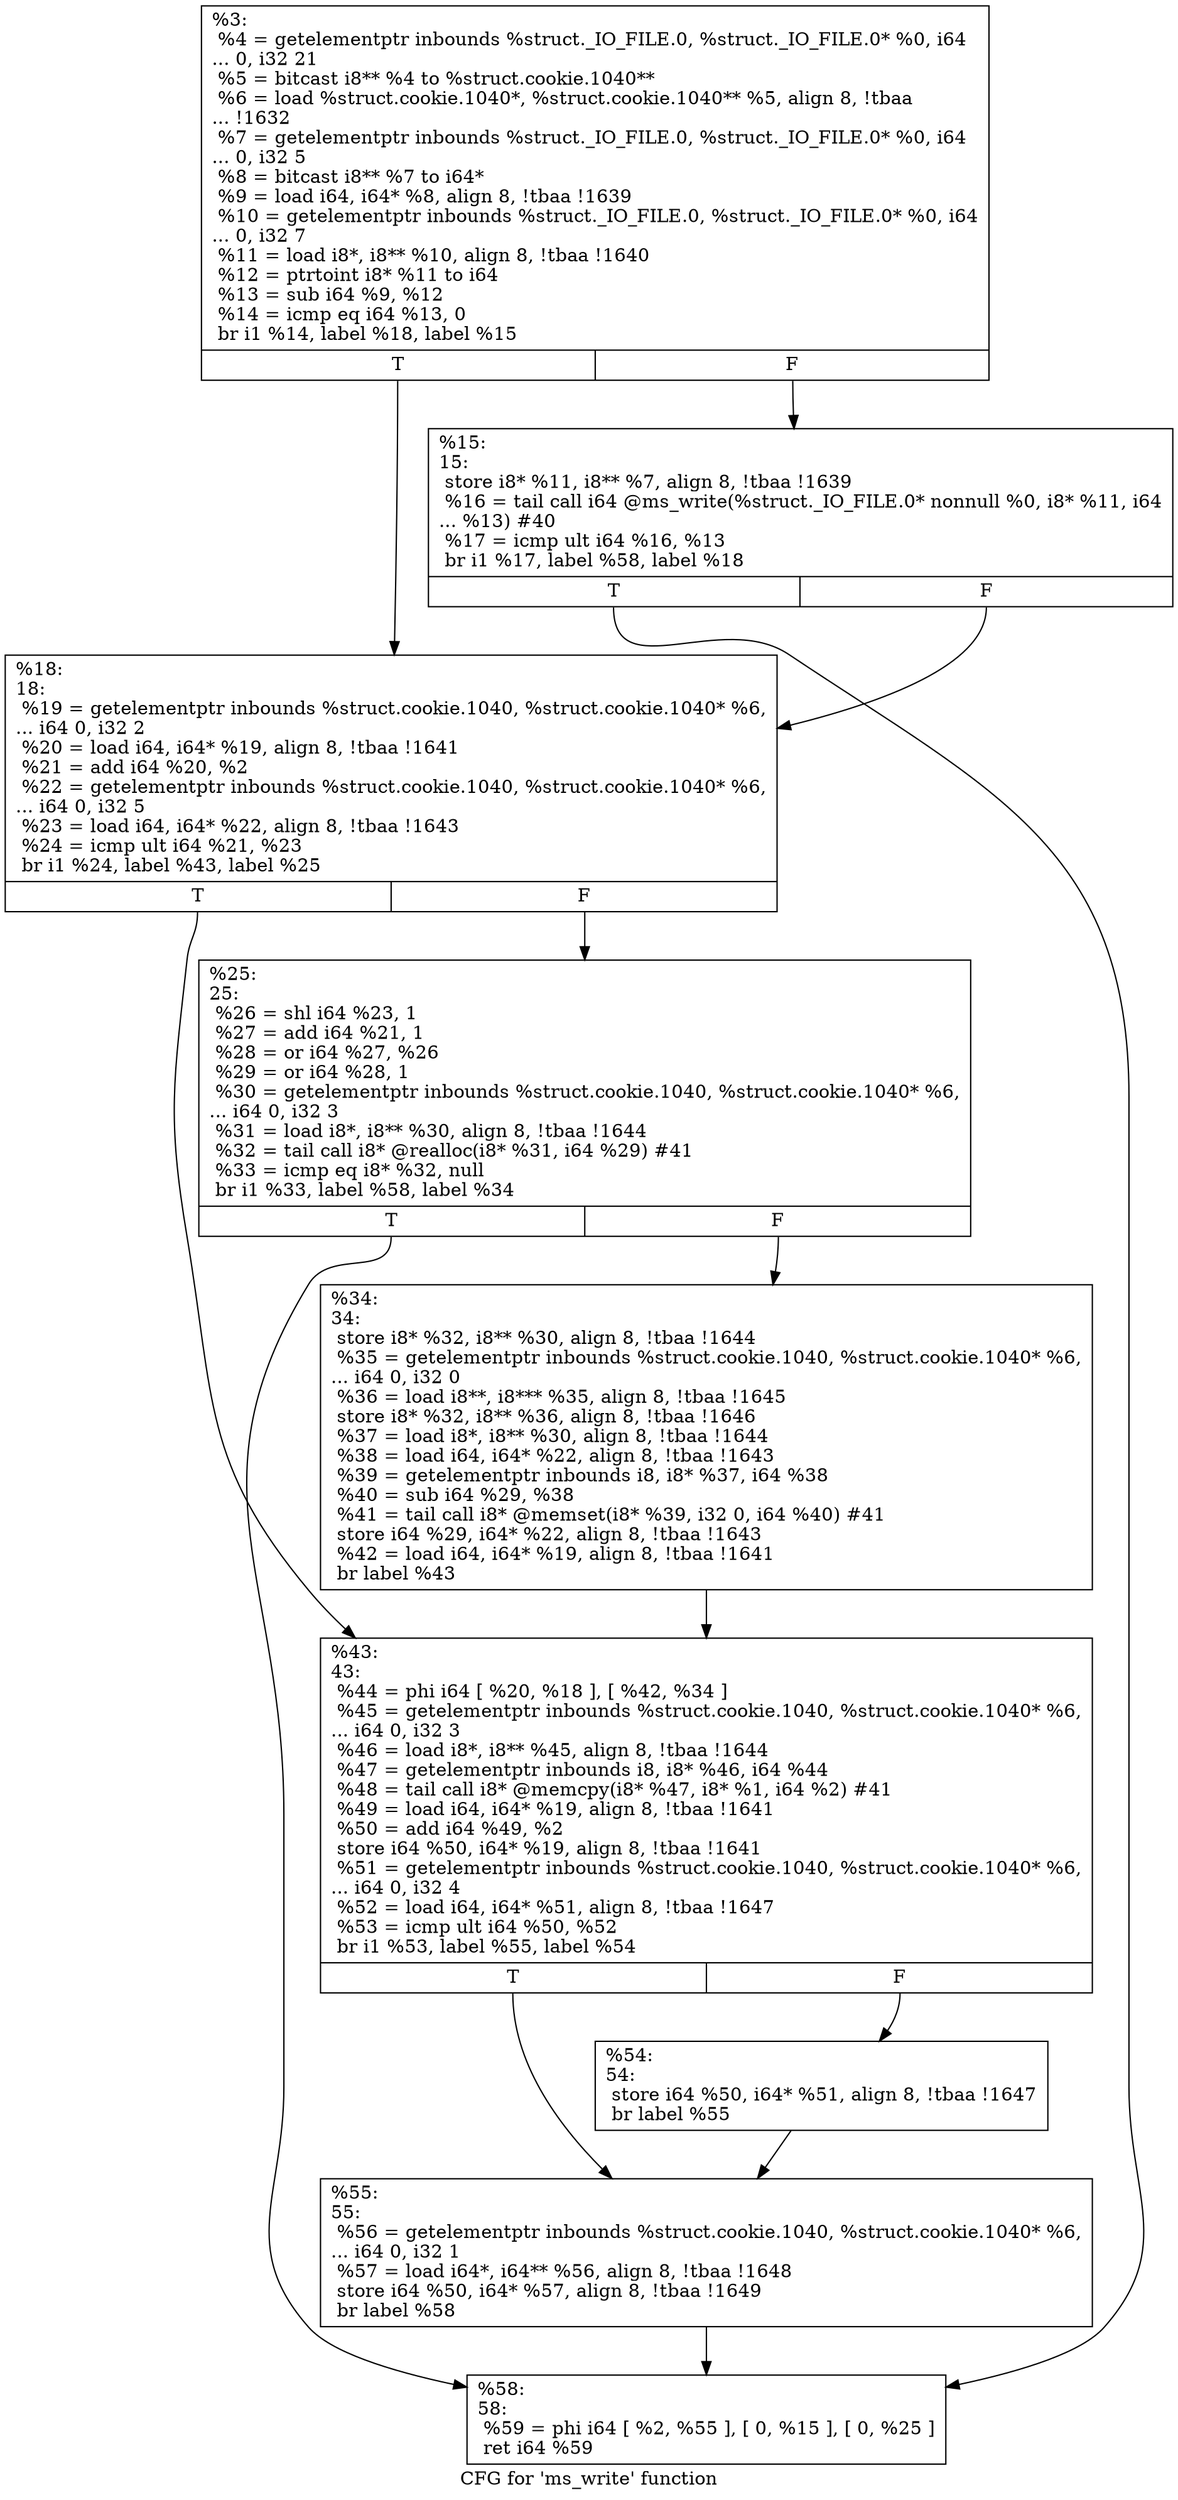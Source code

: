 digraph "CFG for 'ms_write' function" {
	label="CFG for 'ms_write' function";

	Node0x1c6a760 [shape=record,label="{%3:\l  %4 = getelementptr inbounds %struct._IO_FILE.0, %struct._IO_FILE.0* %0, i64\l... 0, i32 21\l  %5 = bitcast i8** %4 to %struct.cookie.1040**\l  %6 = load %struct.cookie.1040*, %struct.cookie.1040** %5, align 8, !tbaa\l... !1632\l  %7 = getelementptr inbounds %struct._IO_FILE.0, %struct._IO_FILE.0* %0, i64\l... 0, i32 5\l  %8 = bitcast i8** %7 to i64*\l  %9 = load i64, i64* %8, align 8, !tbaa !1639\l  %10 = getelementptr inbounds %struct._IO_FILE.0, %struct._IO_FILE.0* %0, i64\l... 0, i32 7\l  %11 = load i8*, i8** %10, align 8, !tbaa !1640\l  %12 = ptrtoint i8* %11 to i64\l  %13 = sub i64 %9, %12\l  %14 = icmp eq i64 %13, 0\l  br i1 %14, label %18, label %15\l|{<s0>T|<s1>F}}"];
	Node0x1c6a760:s0 -> Node0x1c6a800;
	Node0x1c6a760:s1 -> Node0x1c6a7b0;
	Node0x1c6a7b0 [shape=record,label="{%15:\l15:                                               \l  store i8* %11, i8** %7, align 8, !tbaa !1639\l  %16 = tail call i64 @ms_write(%struct._IO_FILE.0* nonnull %0, i8* %11, i64\l... %13) #40\l  %17 = icmp ult i64 %16, %13\l  br i1 %17, label %58, label %18\l|{<s0>T|<s1>F}}"];
	Node0x1c6a7b0:s0 -> Node0x1c6a9e0;
	Node0x1c6a7b0:s1 -> Node0x1c6a800;
	Node0x1c6a800 [shape=record,label="{%18:\l18:                                               \l  %19 = getelementptr inbounds %struct.cookie.1040, %struct.cookie.1040* %6,\l... i64 0, i32 2\l  %20 = load i64, i64* %19, align 8, !tbaa !1641\l  %21 = add i64 %20, %2\l  %22 = getelementptr inbounds %struct.cookie.1040, %struct.cookie.1040* %6,\l... i64 0, i32 5\l  %23 = load i64, i64* %22, align 8, !tbaa !1643\l  %24 = icmp ult i64 %21, %23\l  br i1 %24, label %43, label %25\l|{<s0>T|<s1>F}}"];
	Node0x1c6a800:s0 -> Node0x1c6a8f0;
	Node0x1c6a800:s1 -> Node0x1c6a850;
	Node0x1c6a850 [shape=record,label="{%25:\l25:                                               \l  %26 = shl i64 %23, 1\l  %27 = add i64 %21, 1\l  %28 = or i64 %27, %26\l  %29 = or i64 %28, 1\l  %30 = getelementptr inbounds %struct.cookie.1040, %struct.cookie.1040* %6,\l... i64 0, i32 3\l  %31 = load i8*, i8** %30, align 8, !tbaa !1644\l  %32 = tail call i8* @realloc(i8* %31, i64 %29) #41\l  %33 = icmp eq i8* %32, null\l  br i1 %33, label %58, label %34\l|{<s0>T|<s1>F}}"];
	Node0x1c6a850:s0 -> Node0x1c6a9e0;
	Node0x1c6a850:s1 -> Node0x1c6a8a0;
	Node0x1c6a8a0 [shape=record,label="{%34:\l34:                                               \l  store i8* %32, i8** %30, align 8, !tbaa !1644\l  %35 = getelementptr inbounds %struct.cookie.1040, %struct.cookie.1040* %6,\l... i64 0, i32 0\l  %36 = load i8**, i8*** %35, align 8, !tbaa !1645\l  store i8* %32, i8** %36, align 8, !tbaa !1646\l  %37 = load i8*, i8** %30, align 8, !tbaa !1644\l  %38 = load i64, i64* %22, align 8, !tbaa !1643\l  %39 = getelementptr inbounds i8, i8* %37, i64 %38\l  %40 = sub i64 %29, %38\l  %41 = tail call i8* @memset(i8* %39, i32 0, i64 %40) #41\l  store i64 %29, i64* %22, align 8, !tbaa !1643\l  %42 = load i64, i64* %19, align 8, !tbaa !1641\l  br label %43\l}"];
	Node0x1c6a8a0 -> Node0x1c6a8f0;
	Node0x1c6a8f0 [shape=record,label="{%43:\l43:                                               \l  %44 = phi i64 [ %20, %18 ], [ %42, %34 ]\l  %45 = getelementptr inbounds %struct.cookie.1040, %struct.cookie.1040* %6,\l... i64 0, i32 3\l  %46 = load i8*, i8** %45, align 8, !tbaa !1644\l  %47 = getelementptr inbounds i8, i8* %46, i64 %44\l  %48 = tail call i8* @memcpy(i8* %47, i8* %1, i64 %2) #41\l  %49 = load i64, i64* %19, align 8, !tbaa !1641\l  %50 = add i64 %49, %2\l  store i64 %50, i64* %19, align 8, !tbaa !1641\l  %51 = getelementptr inbounds %struct.cookie.1040, %struct.cookie.1040* %6,\l... i64 0, i32 4\l  %52 = load i64, i64* %51, align 8, !tbaa !1647\l  %53 = icmp ult i64 %50, %52\l  br i1 %53, label %55, label %54\l|{<s0>T|<s1>F}}"];
	Node0x1c6a8f0:s0 -> Node0x1c6a990;
	Node0x1c6a8f0:s1 -> Node0x1c6a940;
	Node0x1c6a940 [shape=record,label="{%54:\l54:                                               \l  store i64 %50, i64* %51, align 8, !tbaa !1647\l  br label %55\l}"];
	Node0x1c6a940 -> Node0x1c6a990;
	Node0x1c6a990 [shape=record,label="{%55:\l55:                                               \l  %56 = getelementptr inbounds %struct.cookie.1040, %struct.cookie.1040* %6,\l... i64 0, i32 1\l  %57 = load i64*, i64** %56, align 8, !tbaa !1648\l  store i64 %50, i64* %57, align 8, !tbaa !1649\l  br label %58\l}"];
	Node0x1c6a990 -> Node0x1c6a9e0;
	Node0x1c6a9e0 [shape=record,label="{%58:\l58:                                               \l  %59 = phi i64 [ %2, %55 ], [ 0, %15 ], [ 0, %25 ]\l  ret i64 %59\l}"];
}

